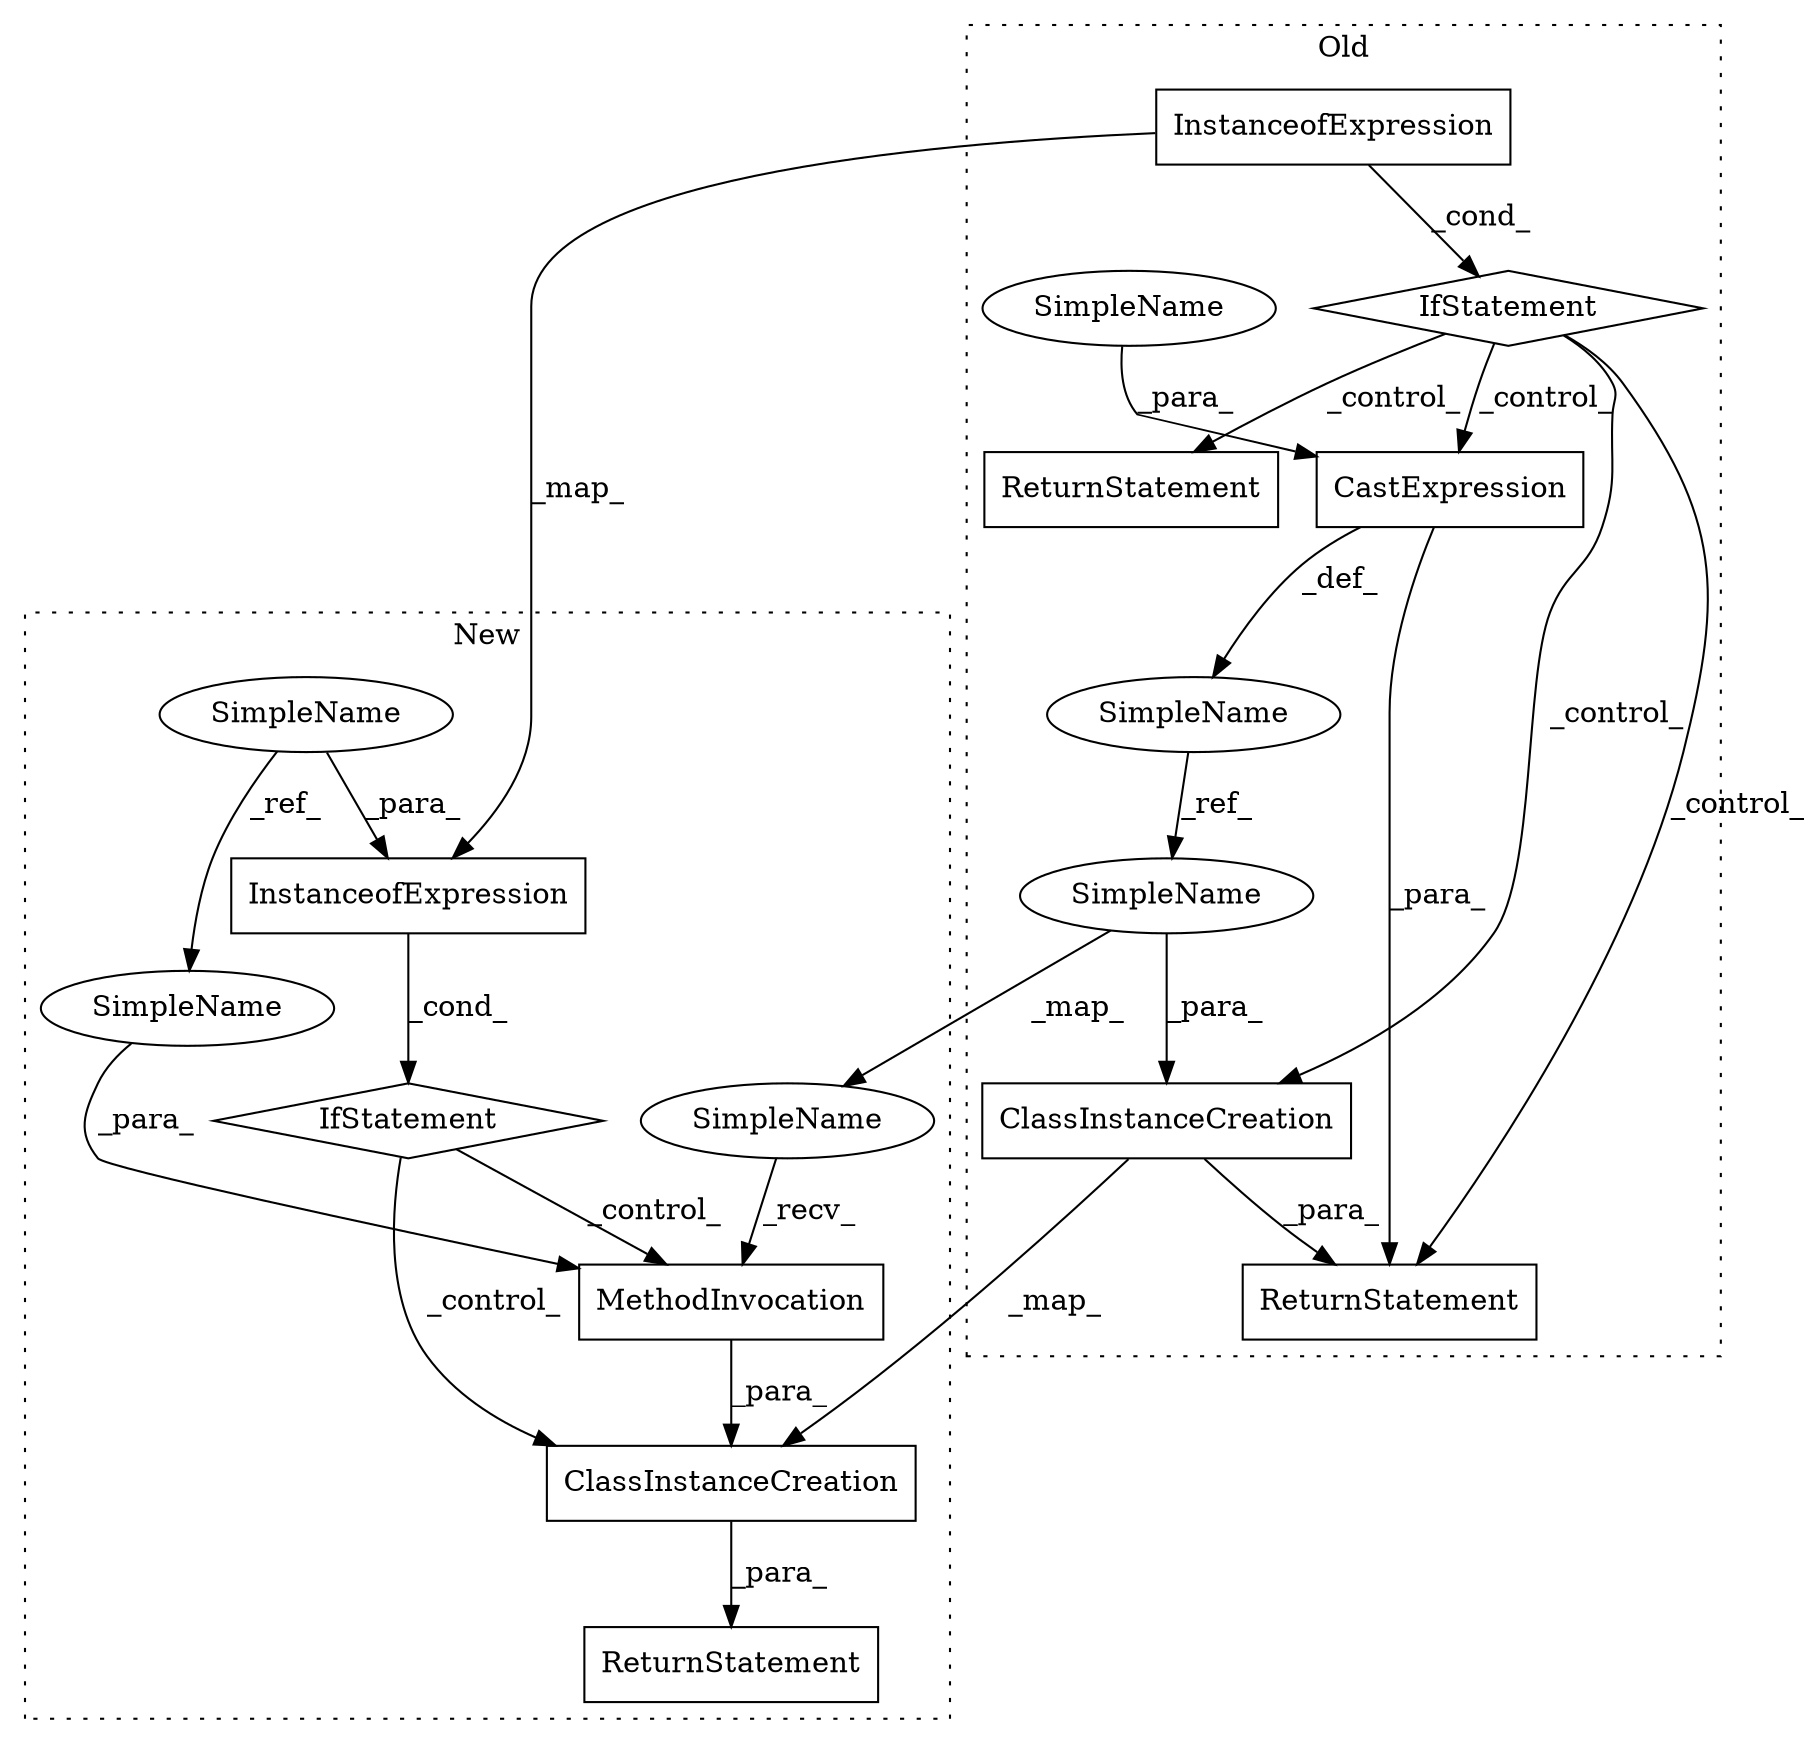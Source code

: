 digraph G {
subgraph cluster0 {
1 [label="CastExpression" a="11" s="7766" l="26" shape="box"];
3 [label="ClassInstanceCreation" a="14" s="7815,7840" l="15,1" shape="box"];
5 [label="IfStatement" a="25" s="7648,7682" l="4,2" shape="diamond"];
7 [label="ReturnStatement" a="41" s="7862" l="7" shape="box"];
8 [label="ReturnStatement" a="41" s="7808" l="7" shape="box"];
10 [label="SimpleName" a="42" s="7830" l="10" shape="ellipse"];
12 [label="SimpleName" a="42" s="7753" l="10" shape="ellipse"];
13 [label="SimpleName" a="42" s="7792" l="8" shape="ellipse"];
16 [label="InstanceofExpression" a="62" s="7660" l="12" shape="box"];
label = "Old";
style="dotted";
}
subgraph cluster1 {
2 [label="ClassInstanceCreation" a="14" s="7698,7740" l="15,1" shape="box"];
4 [label="IfStatement" a="25" s="7687" l="11" shape="diamond"];
6 [label="MethodInvocation" a="32" s="7726,7739" l="5,1" shape="box"];
9 [label="ReturnStatement" a="41" s="7648" l="7" shape="box"];
11 [label="SimpleName" a="42" s="7731" l="8" shape="ellipse"];
14 [label="SimpleName" a="42" s="7632" l="8" shape="ellipse"];
15 [label="SimpleName" a="42" s="7713" l="12" shape="ellipse"];
17 [label="InstanceofExpression" a="62" s="7664" l="12" shape="box"];
label = "New";
style="dotted";
}
1 -> 12 [label="_def_"];
1 -> 8 [label="_para_"];
2 -> 9 [label="_para_"];
3 -> 2 [label="_map_"];
3 -> 8 [label="_para_"];
4 -> 6 [label="_control_"];
4 -> 2 [label="_control_"];
5 -> 1 [label="_control_"];
5 -> 8 [label="_control_"];
5 -> 7 [label="_control_"];
5 -> 3 [label="_control_"];
6 -> 2 [label="_para_"];
10 -> 3 [label="_para_"];
10 -> 15 [label="_map_"];
11 -> 6 [label="_para_"];
12 -> 10 [label="_ref_"];
13 -> 1 [label="_para_"];
14 -> 17 [label="_para_"];
14 -> 11 [label="_ref_"];
15 -> 6 [label="_recv_"];
16 -> 5 [label="_cond_"];
16 -> 17 [label="_map_"];
17 -> 4 [label="_cond_"];
}